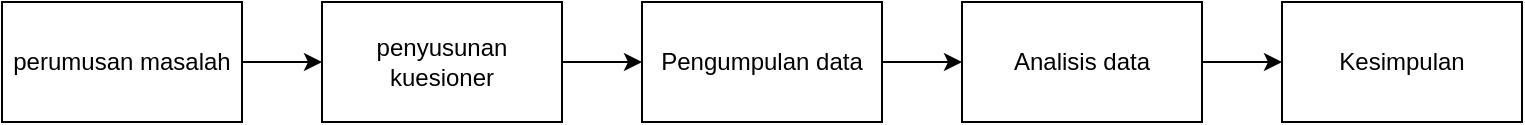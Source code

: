 <mxfile version="24.6.4" type="device">
  <diagram id="C5RBs43oDa-KdzZeNtuy" name="Page-1">
    <mxGraphModel dx="916" dy="654" grid="1" gridSize="10" guides="1" tooltips="1" connect="1" arrows="1" fold="1" page="1" pageScale="1" pageWidth="827" pageHeight="1169" math="0" shadow="0">
      <root>
        <mxCell id="WIyWlLk6GJQsqaUBKTNV-0" />
        <mxCell id="WIyWlLk6GJQsqaUBKTNV-1" parent="WIyWlLk6GJQsqaUBKTNV-0" />
        <mxCell id="wFfgIjmbYhRch1mLDDcz-5" value="" style="edgeStyle=orthogonalEdgeStyle;rounded=0;orthogonalLoop=1;jettySize=auto;html=1;" parent="WIyWlLk6GJQsqaUBKTNV-1" source="wFfgIjmbYhRch1mLDDcz-2" target="wFfgIjmbYhRch1mLDDcz-4" edge="1">
          <mxGeometry relative="1" as="geometry" />
        </mxCell>
        <mxCell id="wFfgIjmbYhRch1mLDDcz-2" value="perumusan masalah" style="whiteSpace=wrap;html=1;" parent="WIyWlLk6GJQsqaUBKTNV-1" vertex="1">
          <mxGeometry x="120" y="30" width="120" height="60" as="geometry" />
        </mxCell>
        <mxCell id="wFfgIjmbYhRch1mLDDcz-4" value="penyusunan kuesioner" style="whiteSpace=wrap;html=1;" parent="WIyWlLk6GJQsqaUBKTNV-1" vertex="1">
          <mxGeometry x="280" y="30" width="120" height="60" as="geometry" />
        </mxCell>
        <mxCell id="wFfgIjmbYhRch1mLDDcz-9" value="" style="edgeStyle=orthogonalEdgeStyle;rounded=0;orthogonalLoop=1;jettySize=auto;html=1;exitX=1;exitY=0.5;exitDx=0;exitDy=0;" parent="WIyWlLk6GJQsqaUBKTNV-1" source="wFfgIjmbYhRch1mLDDcz-4" target="wFfgIjmbYhRch1mLDDcz-8" edge="1">
          <mxGeometry relative="1" as="geometry">
            <mxPoint x="560" y="60" as="sourcePoint" />
          </mxGeometry>
        </mxCell>
        <mxCell id="o9yiXS7NmOAN5jsTfoQz-0" style="edgeStyle=orthogonalEdgeStyle;rounded=0;orthogonalLoop=1;jettySize=auto;html=1;entryX=0;entryY=0.5;entryDx=0;entryDy=0;" edge="1" parent="WIyWlLk6GJQsqaUBKTNV-1" source="wFfgIjmbYhRch1mLDDcz-8" target="wFfgIjmbYhRch1mLDDcz-18">
          <mxGeometry relative="1" as="geometry" />
        </mxCell>
        <mxCell id="wFfgIjmbYhRch1mLDDcz-8" value="Pengumpulan data" style="whiteSpace=wrap;html=1;" parent="WIyWlLk6GJQsqaUBKTNV-1" vertex="1">
          <mxGeometry x="440" y="30" width="120" height="60" as="geometry" />
        </mxCell>
        <mxCell id="o9yiXS7NmOAN5jsTfoQz-2" style="edgeStyle=orthogonalEdgeStyle;rounded=0;orthogonalLoop=1;jettySize=auto;html=1;entryX=0;entryY=0.5;entryDx=0;entryDy=0;" edge="1" parent="WIyWlLk6GJQsqaUBKTNV-1" source="wFfgIjmbYhRch1mLDDcz-18" target="wFfgIjmbYhRch1mLDDcz-22">
          <mxGeometry relative="1" as="geometry" />
        </mxCell>
        <mxCell id="wFfgIjmbYhRch1mLDDcz-18" value="Analisis data" style="whiteSpace=wrap;html=1;" parent="WIyWlLk6GJQsqaUBKTNV-1" vertex="1">
          <mxGeometry x="600" y="30" width="120" height="60" as="geometry" />
        </mxCell>
        <mxCell id="wFfgIjmbYhRch1mLDDcz-22" value="Kesimpulan" style="whiteSpace=wrap;html=1;" parent="WIyWlLk6GJQsqaUBKTNV-1" vertex="1">
          <mxGeometry x="760" y="30" width="120" height="60" as="geometry" />
        </mxCell>
      </root>
    </mxGraphModel>
  </diagram>
</mxfile>
